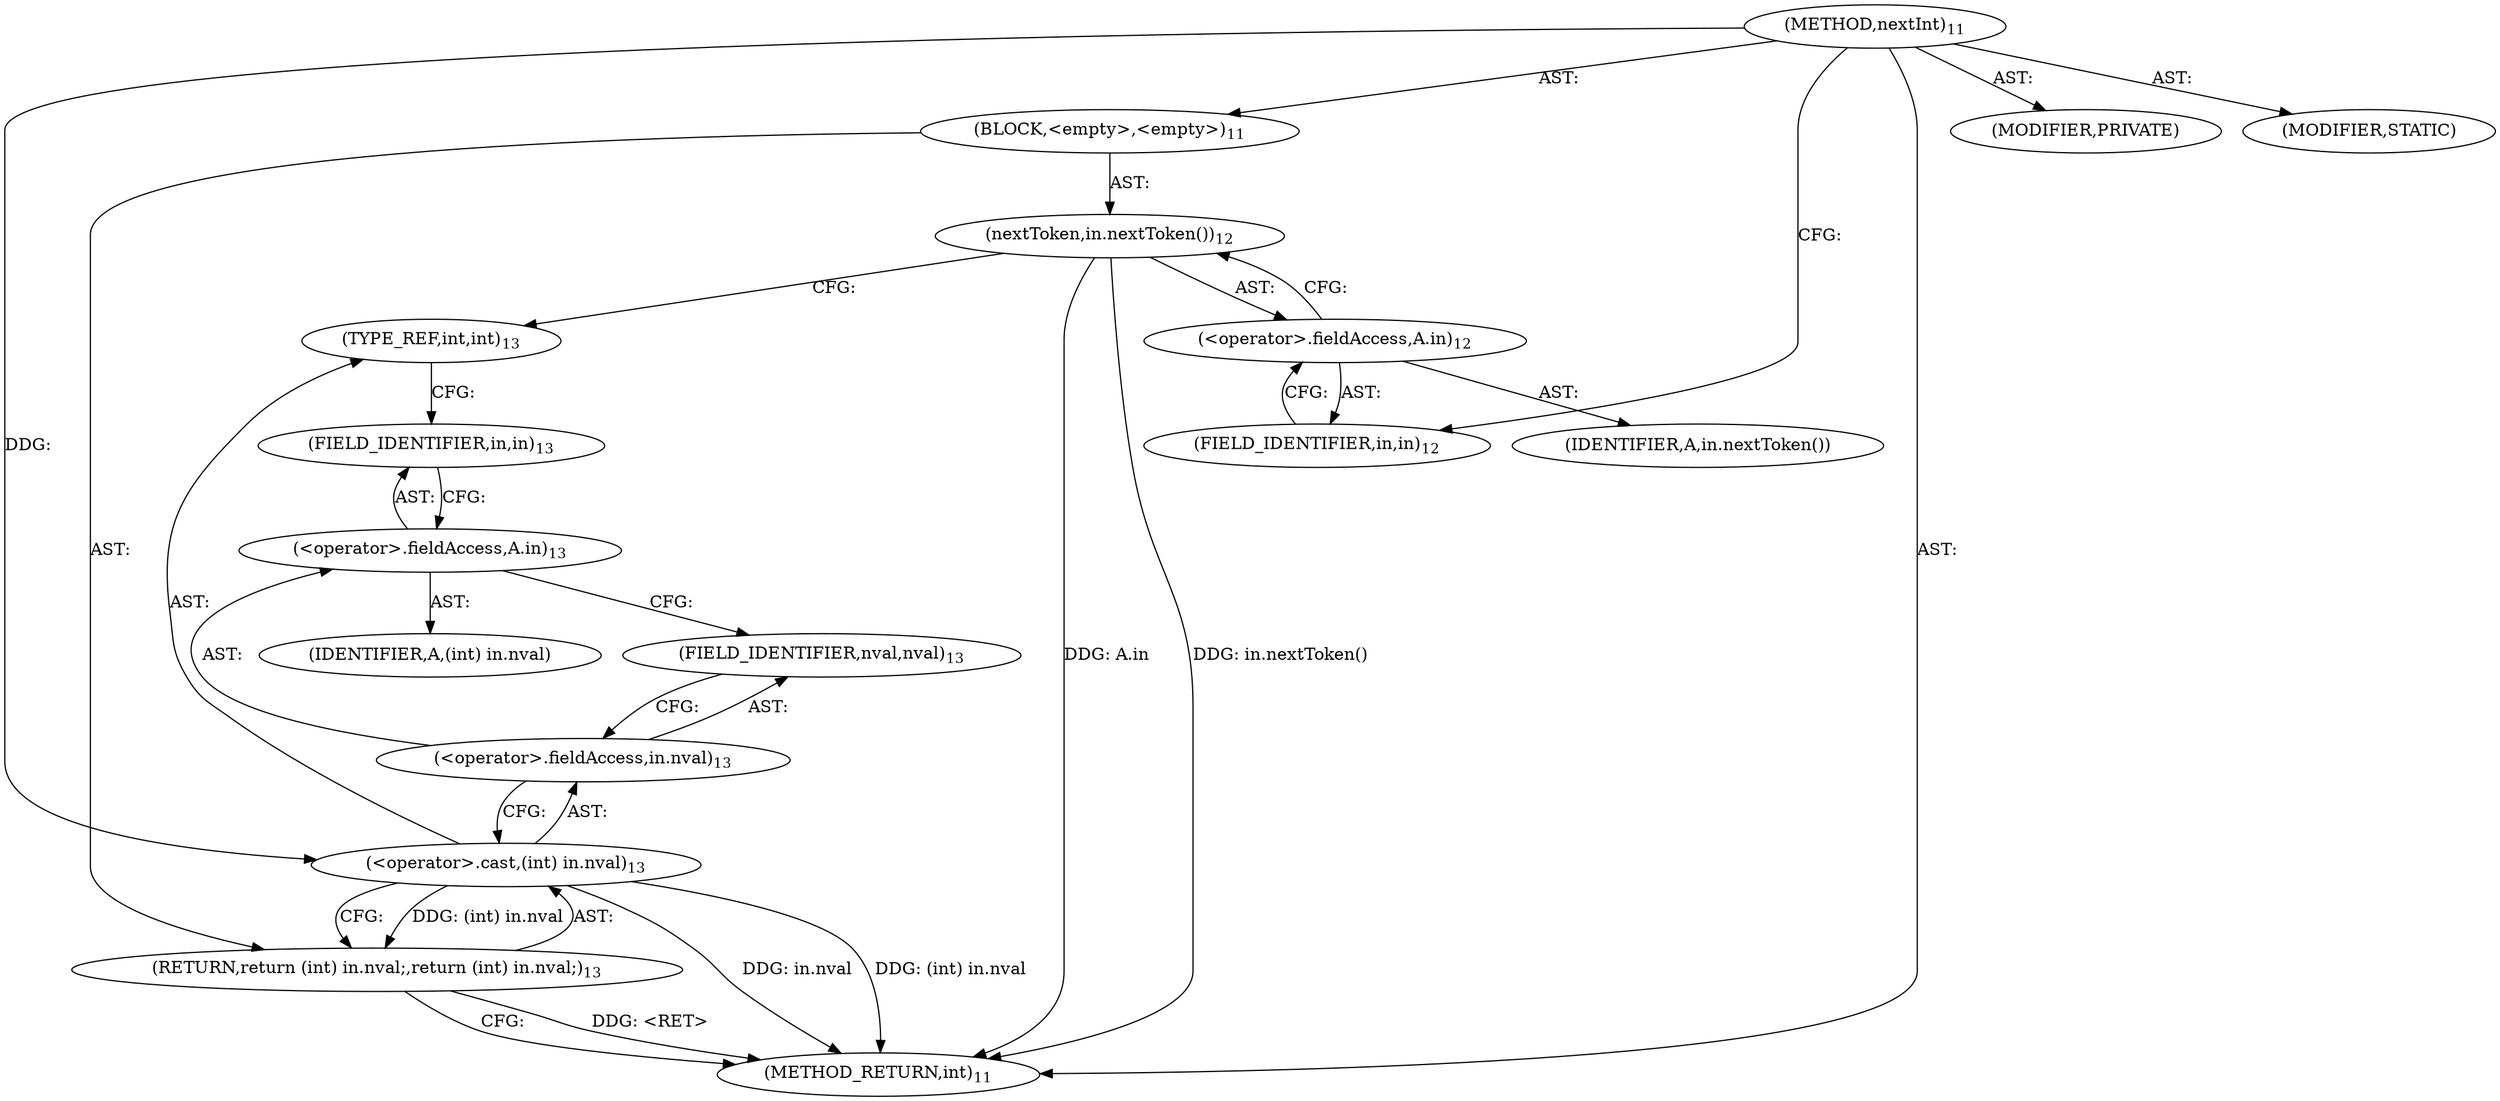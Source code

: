 digraph "nextInt" {  
"27" [label = <(METHOD,nextInt)<SUB>11</SUB>> ]
"28" [label = <(BLOCK,&lt;empty&gt;,&lt;empty&gt;)<SUB>11</SUB>> ]
"29" [label = <(nextToken,in.nextToken())<SUB>12</SUB>> ]
"30" [label = <(&lt;operator&gt;.fieldAccess,A.in)<SUB>12</SUB>> ]
"31" [label = <(IDENTIFIER,A,in.nextToken())> ]
"32" [label = <(FIELD_IDENTIFIER,in,in)<SUB>12</SUB>> ]
"33" [label = <(RETURN,return (int) in.nval;,return (int) in.nval;)<SUB>13</SUB>> ]
"34" [label = <(&lt;operator&gt;.cast,(int) in.nval)<SUB>13</SUB>> ]
"35" [label = <(TYPE_REF,int,int)<SUB>13</SUB>> ]
"36" [label = <(&lt;operator&gt;.fieldAccess,in.nval)<SUB>13</SUB>> ]
"37" [label = <(&lt;operator&gt;.fieldAccess,A.in)<SUB>13</SUB>> ]
"38" [label = <(IDENTIFIER,A,(int) in.nval)> ]
"39" [label = <(FIELD_IDENTIFIER,in,in)<SUB>13</SUB>> ]
"40" [label = <(FIELD_IDENTIFIER,nval,nval)<SUB>13</SUB>> ]
"41" [label = <(MODIFIER,PRIVATE)> ]
"42" [label = <(MODIFIER,STATIC)> ]
"43" [label = <(METHOD_RETURN,int)<SUB>11</SUB>> ]
  "27" -> "28"  [ label = "AST: "] 
  "27" -> "41"  [ label = "AST: "] 
  "27" -> "42"  [ label = "AST: "] 
  "27" -> "43"  [ label = "AST: "] 
  "28" -> "29"  [ label = "AST: "] 
  "28" -> "33"  [ label = "AST: "] 
  "29" -> "30"  [ label = "AST: "] 
  "30" -> "31"  [ label = "AST: "] 
  "30" -> "32"  [ label = "AST: "] 
  "33" -> "34"  [ label = "AST: "] 
  "34" -> "35"  [ label = "AST: "] 
  "34" -> "36"  [ label = "AST: "] 
  "36" -> "37"  [ label = "AST: "] 
  "36" -> "40"  [ label = "AST: "] 
  "37" -> "38"  [ label = "AST: "] 
  "37" -> "39"  [ label = "AST: "] 
  "29" -> "35"  [ label = "CFG: "] 
  "33" -> "43"  [ label = "CFG: "] 
  "30" -> "29"  [ label = "CFG: "] 
  "34" -> "33"  [ label = "CFG: "] 
  "32" -> "30"  [ label = "CFG: "] 
  "35" -> "39"  [ label = "CFG: "] 
  "36" -> "34"  [ label = "CFG: "] 
  "37" -> "40"  [ label = "CFG: "] 
  "40" -> "36"  [ label = "CFG: "] 
  "39" -> "37"  [ label = "CFG: "] 
  "27" -> "32"  [ label = "CFG: "] 
  "33" -> "43"  [ label = "DDG: &lt;RET&gt;"] 
  "29" -> "43"  [ label = "DDG: A.in"] 
  "29" -> "43"  [ label = "DDG: in.nextToken()"] 
  "34" -> "43"  [ label = "DDG: in.nval"] 
  "34" -> "43"  [ label = "DDG: (int) in.nval"] 
  "34" -> "33"  [ label = "DDG: (int) in.nval"] 
  "27" -> "34"  [ label = "DDG: "] 
}
